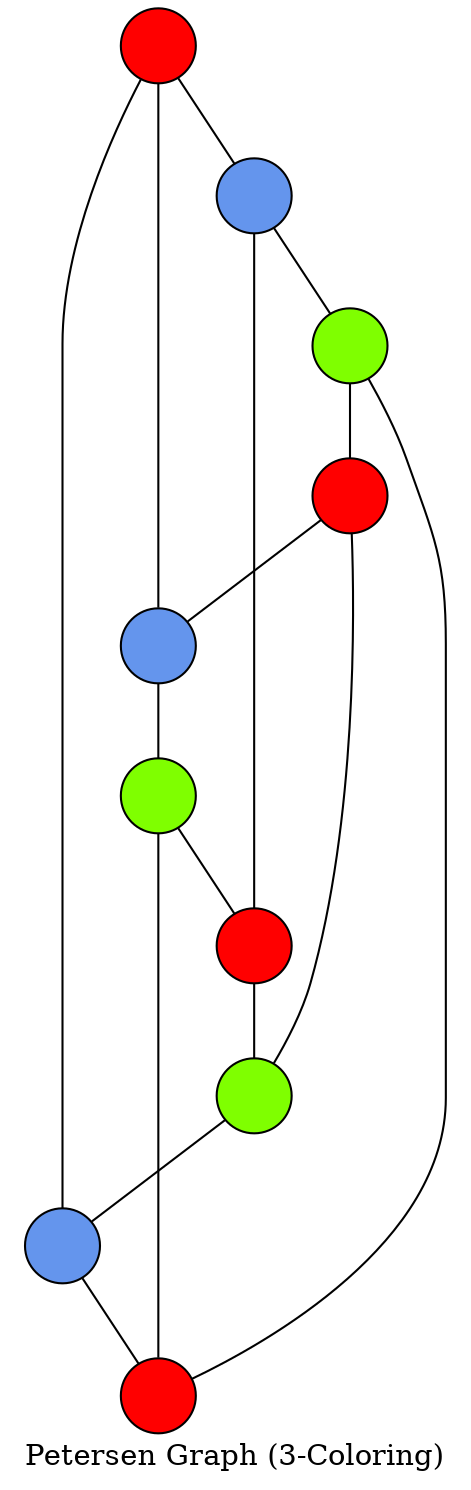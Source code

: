 graph {

	label="Petersen Graph (3-Coloring)"

	node [
		color="black"
		label=" "
		shape="circle"
		style="filled"
	]

	0 [fillcolor="red", pos="2.000000,0.000000!"];
	1 [fillcolor="cornflowerblue", pos="0.618034,1.902113!"];
	2 [fillcolor="chartreuse", pos="-1.618034,1.175570!"];
	3 [fillcolor="red", pos="-1.618034,-1.175570!"];
	4 [fillcolor="cornflowerblue", pos="0.618034,-1.902113!"];
	5 [fillcolor="cornflowerblue", pos="1.000000,0.000000!"];
	6 [fillcolor="red", pos="0.309017,0.951057!"];
	7 [fillcolor="red", pos="-0.809017,0.587785!"];
	8 [fillcolor="chartreuse", pos="-0.809017,-0.587785!"];
	9 [fillcolor="chartreuse", pos="0.309017,-0.951057!"];

	0 -- 1;
	1 -- 2;
	2 -- 3;
	3 -- 4;
	4 -- 0;
	0 -- 5;
	1 -- 6;
	2 -- 7;
	3 -- 8;
	4 -- 9;
	5 -- 7;
	7 -- 9;
	9 -- 6;
	6 -- 8;
	8 -- 5;
}

